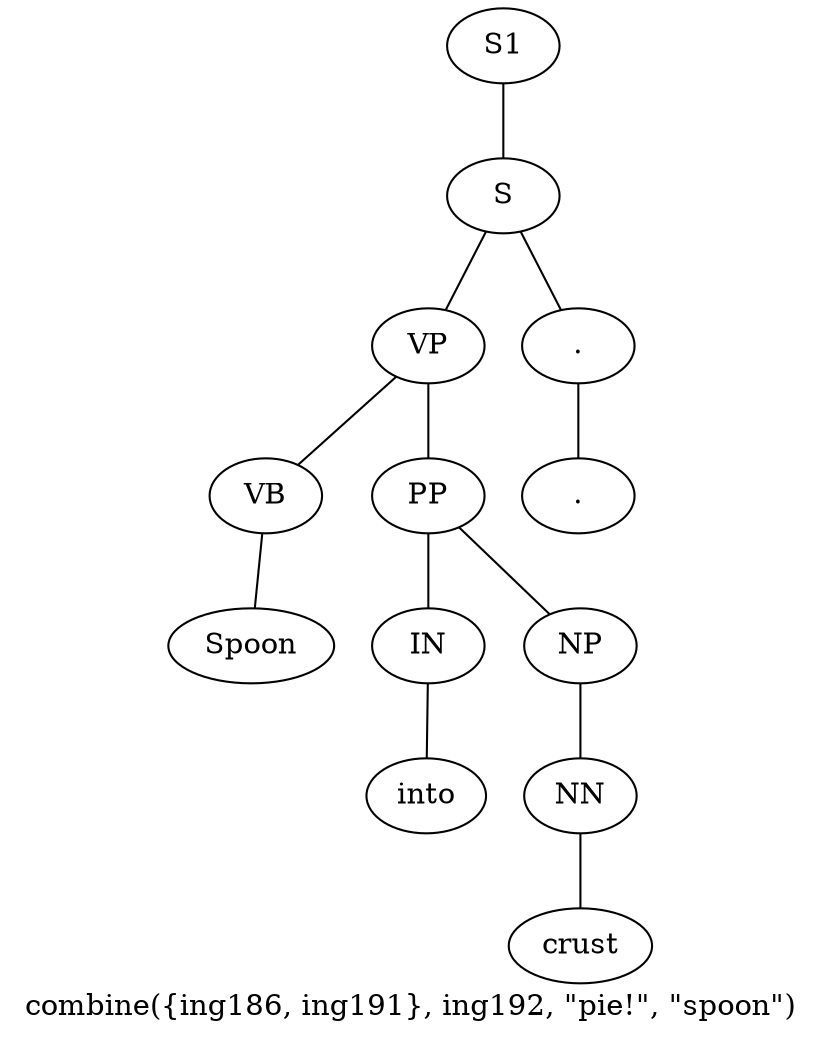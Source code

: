 graph SyntaxGraph {
	label = "combine({ing186, ing191}, ing192, \"pie!\", \"spoon\")";
	Node0 [label="S1"];
	Node1 [label="S"];
	Node2 [label="VP"];
	Node3 [label="VB"];
	Node4 [label="Spoon"];
	Node5 [label="PP"];
	Node6 [label="IN"];
	Node7 [label="into"];
	Node8 [label="NP"];
	Node9 [label="NN"];
	Node10 [label="crust"];
	Node11 [label="."];
	Node12 [label="."];

	Node0 -- Node1;
	Node1 -- Node2;
	Node1 -- Node11;
	Node2 -- Node3;
	Node2 -- Node5;
	Node3 -- Node4;
	Node5 -- Node6;
	Node5 -- Node8;
	Node6 -- Node7;
	Node8 -- Node9;
	Node9 -- Node10;
	Node11 -- Node12;
}